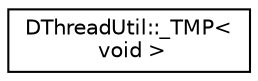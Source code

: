digraph "类继承关系图"
{
  edge [fontname="Helvetica",fontsize="10",labelfontname="Helvetica",labelfontsize="10"];
  node [fontname="Helvetica",fontsize="10",shape=record];
  rankdir="LR";
  Node0 [label="DThreadUtil::_TMP\<\l void \>",height=0.2,width=0.4,color="black", fillcolor="white", style="filled",URL="$class_d_thread_util_1_1___t_m_p_3_01void_01_4.html"];
}

